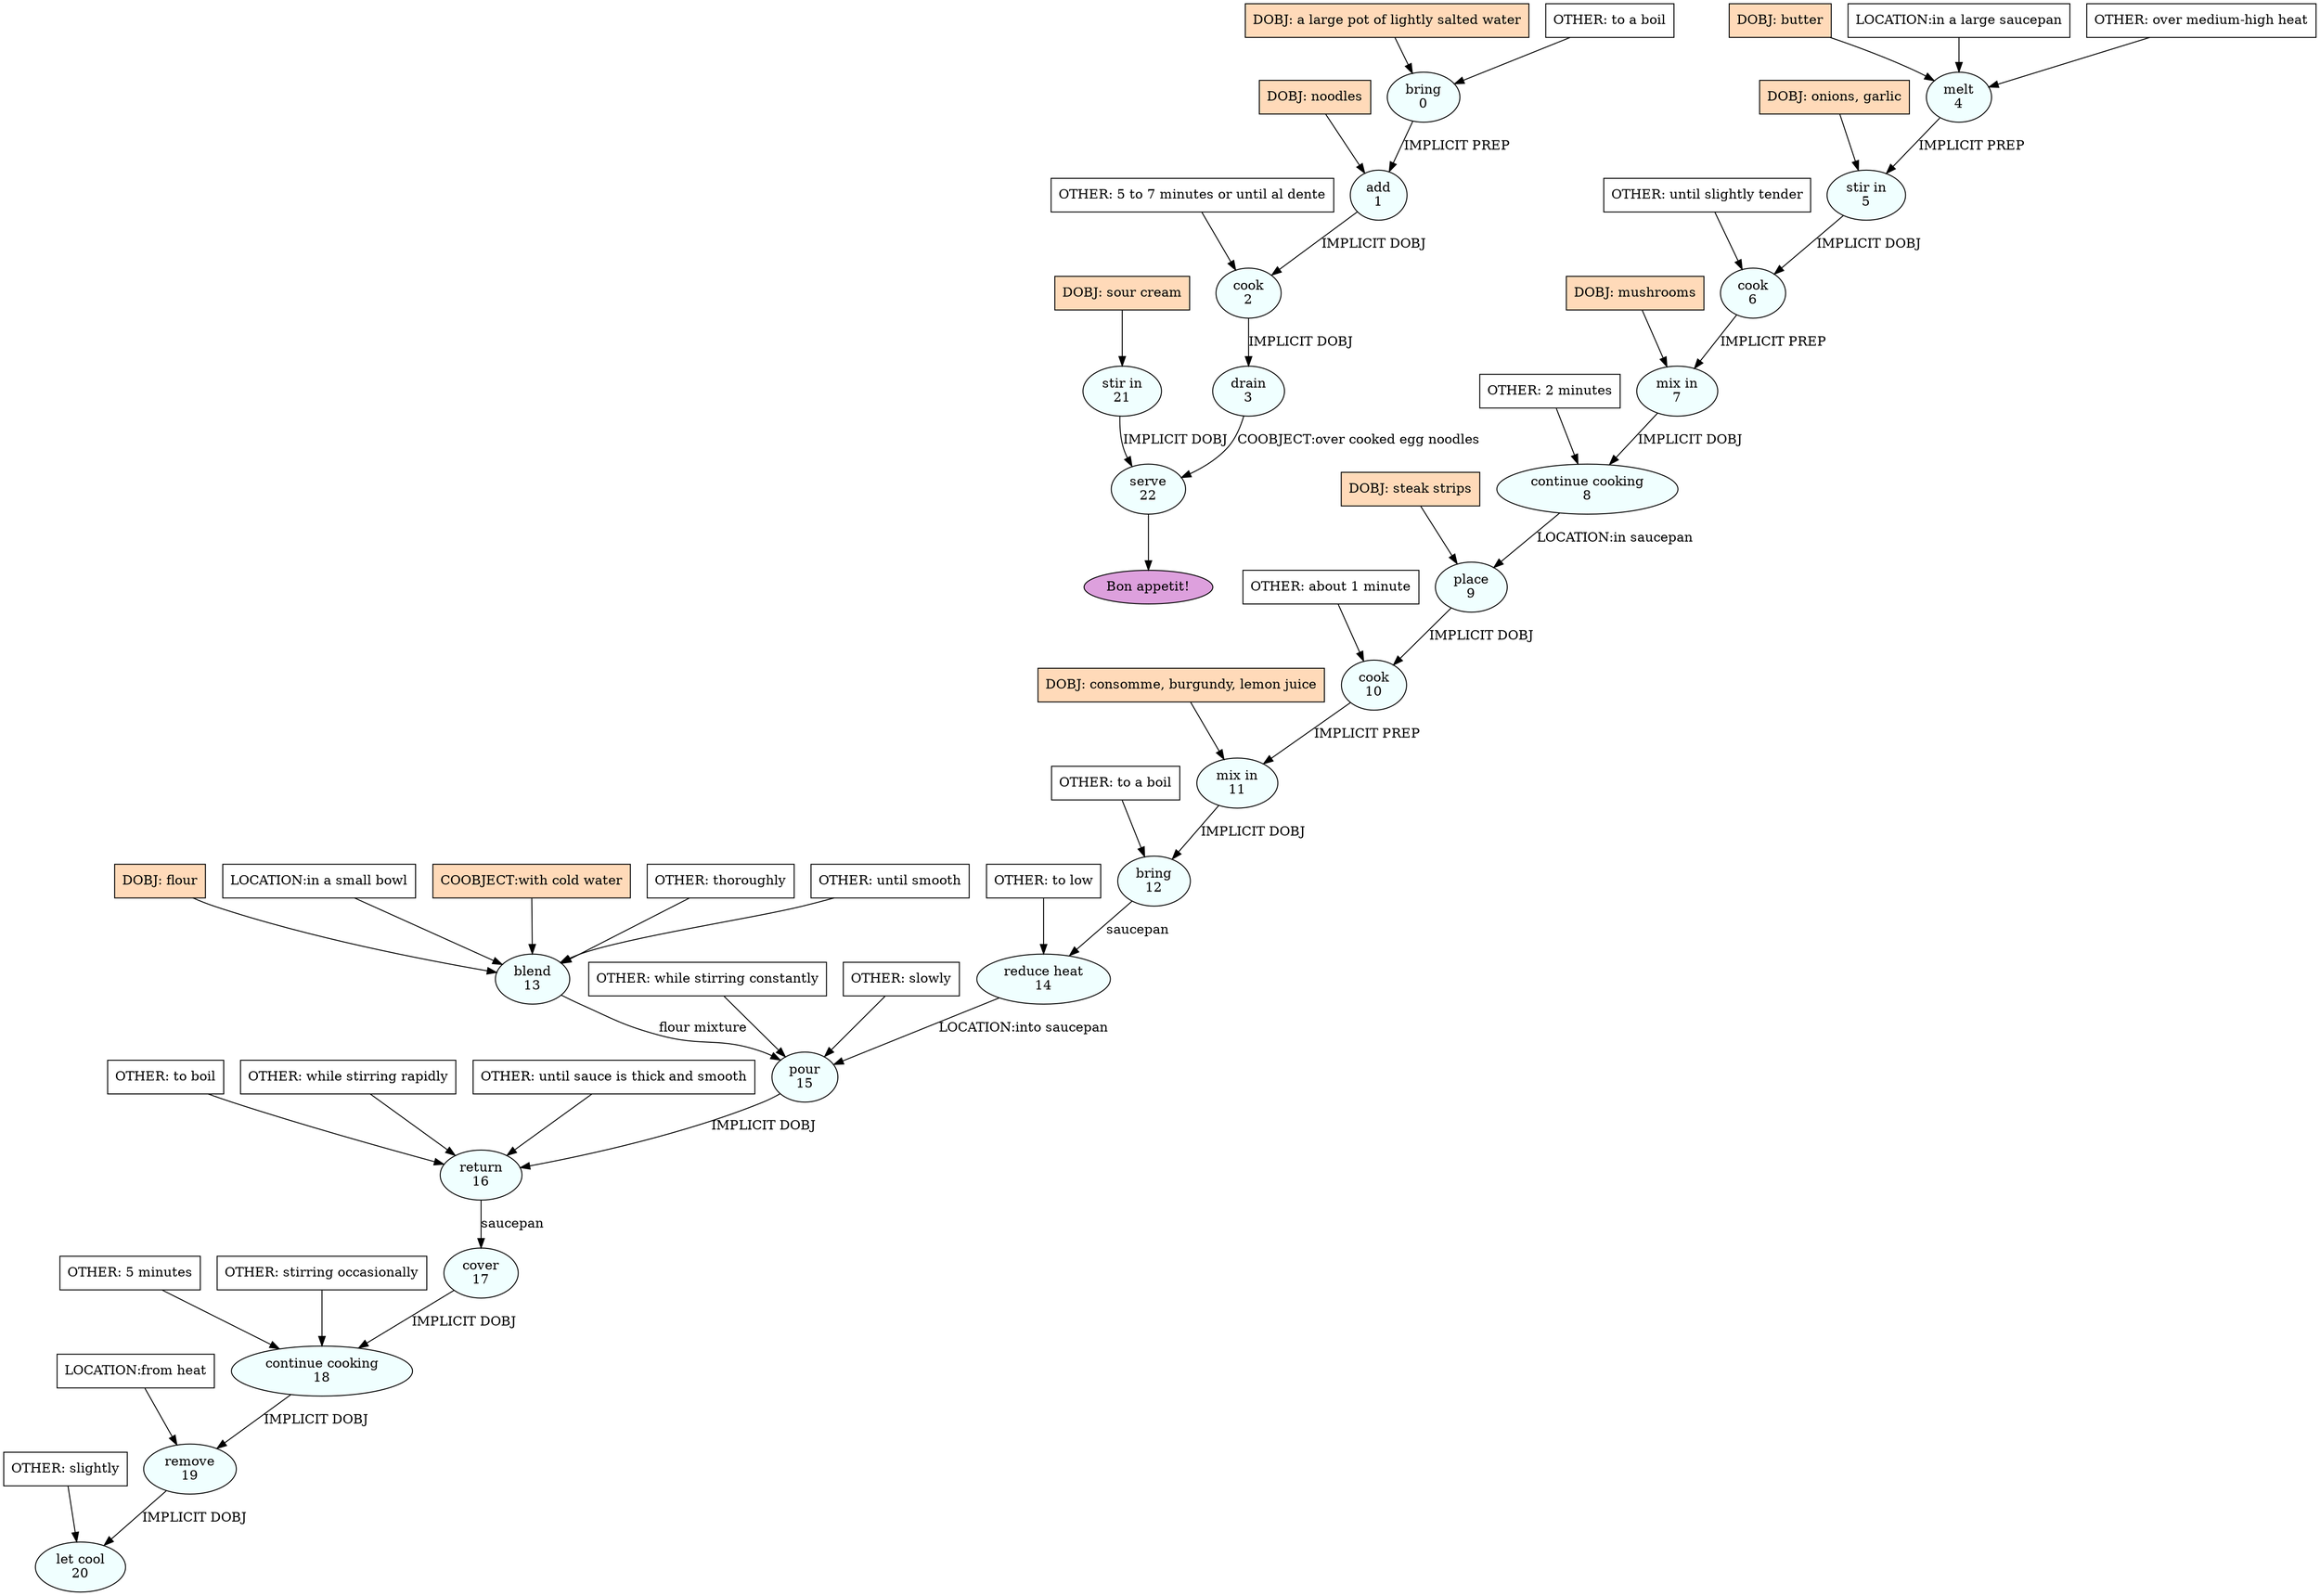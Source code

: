 digraph recipe {
E0[label="bring
0", shape=oval, style=filled, fillcolor=azure]
E1[label="add
1", shape=oval, style=filled, fillcolor=azure]
E2[label="cook
2", shape=oval, style=filled, fillcolor=azure]
E3[label="drain
3", shape=oval, style=filled, fillcolor=azure]
E4[label="melt
4", shape=oval, style=filled, fillcolor=azure]
E5[label="stir in
5", shape=oval, style=filled, fillcolor=azure]
E6[label="cook
6", shape=oval, style=filled, fillcolor=azure]
E7[label="mix in
7", shape=oval, style=filled, fillcolor=azure]
E8[label="continue cooking
8", shape=oval, style=filled, fillcolor=azure]
E9[label="place
9", shape=oval, style=filled, fillcolor=azure]
E10[label="cook
10", shape=oval, style=filled, fillcolor=azure]
E11[label="mix in
11", shape=oval, style=filled, fillcolor=azure]
E12[label="bring
12", shape=oval, style=filled, fillcolor=azure]
E13[label="blend
13", shape=oval, style=filled, fillcolor=azure]
E14[label="reduce heat
14", shape=oval, style=filled, fillcolor=azure]
E15[label="pour
15", shape=oval, style=filled, fillcolor=azure]
E16[label="return
16", shape=oval, style=filled, fillcolor=azure]
E17[label="cover
17", shape=oval, style=filled, fillcolor=azure]
E18[label="continue cooking
18", shape=oval, style=filled, fillcolor=azure]
E19[label="remove
19", shape=oval, style=filled, fillcolor=azure]
E20[label="let cool
20", shape=oval, style=filled, fillcolor=azure]
E21[label="stir in
21", shape=oval, style=filled, fillcolor=azure]
E22[label="serve
22", shape=oval, style=filled, fillcolor=azure]
D0[label="DOBJ: a large pot of lightly salted water", shape=box, style=filled, fillcolor=peachpuff]
D0 -> E0
O0_0[label="OTHER: to a boil", shape=box, style=filled, fillcolor=white]
O0_0 -> E0
D4[label="DOBJ: butter", shape=box, style=filled, fillcolor=peachpuff]
D4 -> E4
P4_0[label="LOCATION:in a large saucepan", shape=box, style=filled, fillcolor=white]
P4_0 -> E4
O4_0[label="OTHER: over medium-high heat", shape=box, style=filled, fillcolor=white]
O4_0 -> E4
D13[label="DOBJ: flour", shape=box, style=filled, fillcolor=peachpuff]
D13 -> E13
P13_0[label="LOCATION:in a small bowl", shape=box, style=filled, fillcolor=white]
P13_0 -> E13
P13_1[label="COOBJECT:with cold water", shape=box, style=filled, fillcolor=peachpuff]
P13_1 -> E13
O13_0[label="OTHER: thoroughly", shape=box, style=filled, fillcolor=white]
O13_0 -> E13
O13_1[label="OTHER: until smooth", shape=box, style=filled, fillcolor=white]
O13_1 -> E13
D1_ing[label="DOBJ: noodles", shape=box, style=filled, fillcolor=peachpuff]
D1_ing -> E1
E0 -> E1 [label="IMPLICIT PREP"]
E1 -> E2 [label="IMPLICIT DOBJ"]
O2_0_0[label="OTHER: 5 to 7 minutes or until al dente", shape=box, style=filled, fillcolor=white]
O2_0_0 -> E2
E2 -> E3 [label="IMPLICIT DOBJ"]
D5_ing[label="DOBJ: onions, garlic", shape=box, style=filled, fillcolor=peachpuff]
D5_ing -> E5
E4 -> E5 [label="IMPLICIT PREP"]
E5 -> E6 [label="IMPLICIT DOBJ"]
O6_0_0[label="OTHER: until slightly tender", shape=box, style=filled, fillcolor=white]
O6_0_0 -> E6
D7_ing[label="DOBJ: mushrooms", shape=box, style=filled, fillcolor=peachpuff]
D7_ing -> E7
E6 -> E7 [label="IMPLICIT PREP"]
E7 -> E8 [label="IMPLICIT DOBJ"]
O8_0_0[label="OTHER: 2 minutes", shape=box, style=filled, fillcolor=white]
O8_0_0 -> E8
D9_ing[label="DOBJ: steak strips", shape=box, style=filled, fillcolor=peachpuff]
D9_ing -> E9
E8 -> E9 [label="LOCATION:in saucepan"]
E9 -> E10 [label="IMPLICIT DOBJ"]
O10_0_0[label="OTHER: about 1 minute", shape=box, style=filled, fillcolor=white]
O10_0_0 -> E10
D11_ing[label="DOBJ: consomme, burgundy, lemon juice", shape=box, style=filled, fillcolor=peachpuff]
D11_ing -> E11
E10 -> E11 [label="IMPLICIT PREP"]
E11 -> E12 [label="IMPLICIT DOBJ"]
O12_0_0[label="OTHER: to a boil", shape=box, style=filled, fillcolor=white]
O12_0_0 -> E12
E12 -> E14 [label="saucepan"]
O14_0_0[label="OTHER: to low", shape=box, style=filled, fillcolor=white]
O14_0_0 -> E14
E13 -> E15 [label="flour mixture"]
E14 -> E15 [label="LOCATION:into saucepan"]
O15_0_0[label="OTHER: while stirring constantly", shape=box, style=filled, fillcolor=white]
O15_0_0 -> E15
O15_1_0[label="OTHER: slowly", shape=box, style=filled, fillcolor=white]
O15_1_0 -> E15
E15 -> E16 [label="IMPLICIT DOBJ"]
O16_0_0[label="OTHER: to boil", shape=box, style=filled, fillcolor=white]
O16_0_0 -> E16
O16_1_0[label="OTHER: while stirring rapidly", shape=box, style=filled, fillcolor=white]
O16_1_0 -> E16
O16_2_0[label="OTHER: until sauce is thick and smooth", shape=box, style=filled, fillcolor=white]
O16_2_0 -> E16
E16 -> E17 [label="saucepan"]
E17 -> E18 [label="IMPLICIT DOBJ"]
O18_0_0[label="OTHER: 5 minutes", shape=box, style=filled, fillcolor=white]
O18_0_0 -> E18
O18_1_0[label="OTHER: stirring occasionally", shape=box, style=filled, fillcolor=white]
O18_1_0 -> E18
E18 -> E19 [label="IMPLICIT DOBJ"]
P19_0_0[label="LOCATION:from heat", shape=box, style=filled, fillcolor=white]
P19_0_0 -> E19
E19 -> E20 [label="IMPLICIT DOBJ"]
O20_0_0[label="OTHER: slightly", shape=box, style=filled, fillcolor=white]
O20_0_0 -> E20
D21_ing[label="DOBJ: sour cream", shape=box, style=filled, fillcolor=peachpuff]
D21_ing -> E21
E21 -> E22 [label="IMPLICIT DOBJ"]
E3 -> E22 [label="COOBJECT:over cooked egg noodles"]
EOR[label="Bon appetit!", shape=oval, style=filled, fillcolor=plum]
E22 -> EOR
}
